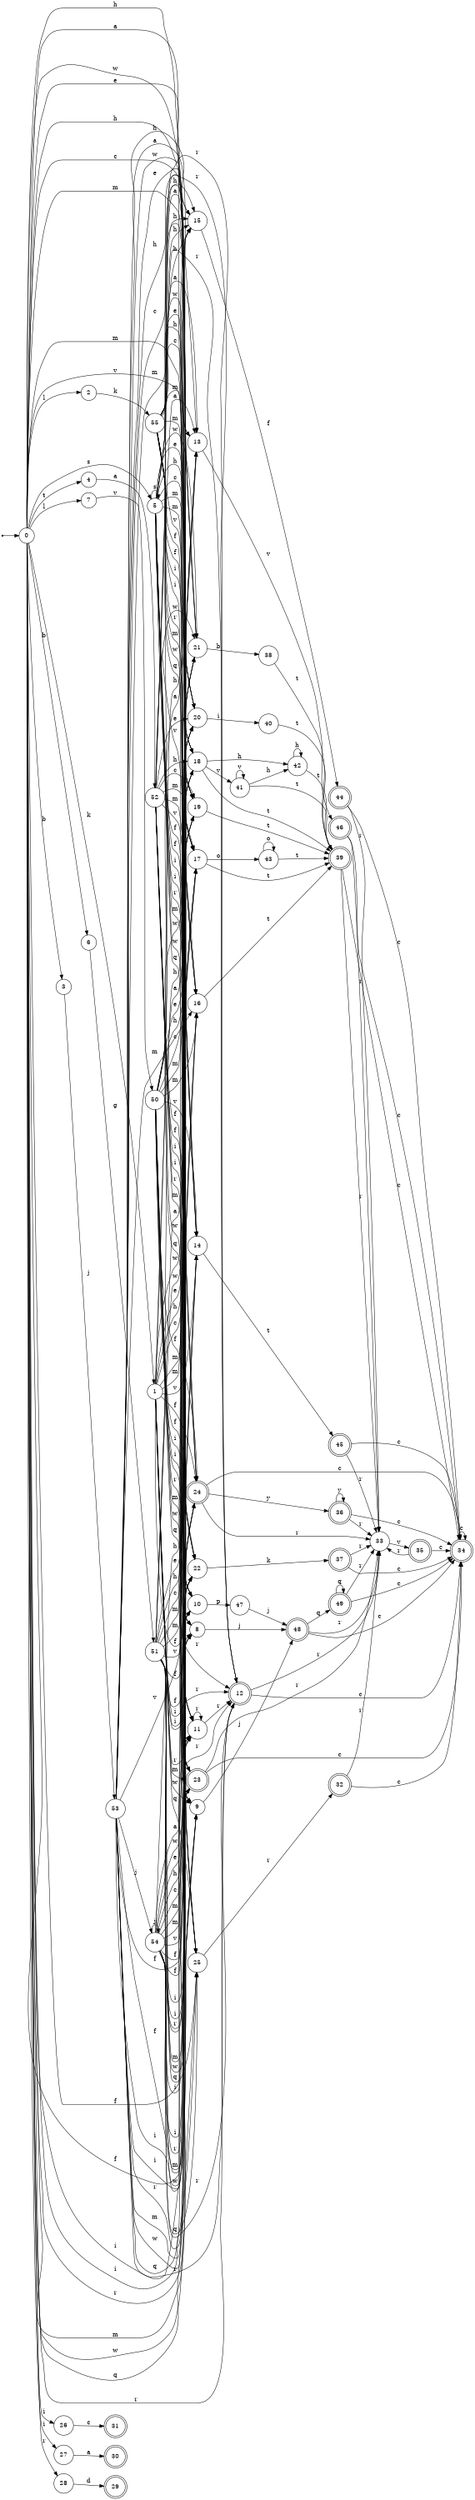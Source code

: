 digraph finite_state_machine {
rankdir=LR;
size="20,20";
node [shape = point]; "dummy0"
node [shape = circle]; "0";
"dummy0" -> "0";
node [shape = circle]; "1";
node [shape = circle]; "2";
node [shape = circle]; "3";
node [shape = circle]; "4";
node [shape = circle]; "5";
node [shape = circle]; "6";
node [shape = circle]; "7";
node [shape = circle]; "8";
node [shape = circle]; "9";
node [shape = circle]; "10";
node [shape = circle]; "11";
node [shape = doublecircle]; "12";node [shape = circle]; "13";
node [shape = circle]; "14";
node [shape = circle]; "15";
node [shape = circle]; "16";
node [shape = circle]; "17";
node [shape = circle]; "18";
node [shape = circle]; "19";
node [shape = circle]; "20";
node [shape = circle]; "21";
node [shape = circle]; "22";
node [shape = doublecircle]; "23";node [shape = doublecircle]; "24";node [shape = circle]; "25";
node [shape = circle]; "26";
node [shape = circle]; "27";
node [shape = circle]; "28";
node [shape = doublecircle]; "29";node [shape = doublecircle]; "30";node [shape = doublecircle]; "31";node [shape = doublecircle]; "32";node [shape = circle]; "33";
node [shape = doublecircle]; "34";node [shape = doublecircle]; "35";node [shape = doublecircle]; "36";node [shape = doublecircle]; "37";node [shape = circle]; "38";
node [shape = doublecircle]; "39";node [shape = circle]; "40";
node [shape = circle]; "41";
node [shape = circle]; "42";
node [shape = circle]; "43";
node [shape = doublecircle]; "44";node [shape = doublecircle]; "45";node [shape = doublecircle]; "46";node [shape = circle]; "47";
node [shape = doublecircle]; "48";node [shape = doublecircle]; "49";node [shape = circle]; "50";
node [shape = circle]; "51";
node [shape = circle]; "52";
node [shape = circle]; "53";
node [shape = circle]; "54";
node [shape = circle]; "55";
"0" -> "1" [label = "k"];
 "0" -> "2" [label = "l"];
 "0" -> "7" [label = "l"];
 "0" -> "3" [label = "b"];
 "0" -> "6" [label = "b"];
 "0" -> "4" [label = "t"];
 "0" -> "5" [label = "s"];
 "0" -> "8" [label = "i"];
 "0" -> "27" [label = "i"];
 "0" -> "10" [label = "i"];
 "0" -> "26" [label = "i"];
 "0" -> "9" [label = "w"];
 "0" -> "21" [label = "w"];
 "0" -> "11" [label = "r"];
 "0" -> "12" [label = "r"];
 "0" -> "28" [label = "r"];
 "0" -> "13" [label = "a"];
 "0" -> "14" [label = "v"];
 "0" -> "18" [label = "h"];
 "0" -> "15" [label = "h"];
 "0" -> "16" [label = "m"];
 "0" -> "17" [label = "m"];
 "0" -> "23" [label = "m"];
 "0" -> "19" [label = "c"];
 "0" -> "20" [label = "e"];
 "0" -> "24" [label = "f"];
 "0" -> "22" [label = "f"];
 "0" -> "25" [label = "q"];
 "28" -> "29" [label = "d"];
 "27" -> "30" [label = "a"];
 "26" -> "31" [label = "c"];
 "25" -> "32" [label = "r"];
 "32" -> "33" [label = "r"];
 "32" -> "34" [label = "c"];
 "34" -> "34" [label = "c"];
 "33" -> "35" [label = "v"];
 "35" -> "33" [label = "r"];
 "35" -> "34" [label = "c"];
 "24" -> "36" [label = "y"];
 "24" -> "33" [label = "r"];
 "24" -> "34" [label = "c"];
 "36" -> "36" [label = "y"];
 "36" -> "33" [label = "r"];
 "36" -> "34" [label = "c"];
 "23" -> "33" [label = "r"];
 "23" -> "34" [label = "c"];
 "22" -> "37" [label = "k"];
 "37" -> "33" [label = "r"];
 "37" -> "34" [label = "c"];
 "21" -> "38" [label = "b"];
 "38" -> "39" [label = "t"];
 "39" -> "33" [label = "r"];
 "39" -> "34" [label = "c"];
 "20" -> "40" [label = "i"];
 "40" -> "39" [label = "t"];
 "19" -> "39" [label = "t"];
 "18" -> "41" [label = "v"];
 "18" -> "42" [label = "h"];
 "18" -> "39" [label = "t"];
 "42" -> "42" [label = "h"];
 "42" -> "39" [label = "t"];
 "41" -> "41" [label = "v"];
 "41" -> "42" [label = "h"];
 "41" -> "39" [label = "t"];
 "17" -> "43" [label = "o"];
 "17" -> "39" [label = "t"];
 "43" -> "43" [label = "o"];
 "43" -> "39" [label = "t"];
 "16" -> "39" [label = "t"];
 "15" -> "44" [label = "f"];
 "44" -> "33" [label = "r"];
 "44" -> "34" [label = "c"];
 "14" -> "45" [label = "t"];
 "45" -> "33" [label = "r"];
 "45" -> "34" [label = "c"];
 "13" -> "46" [label = "v"];
 "46" -> "33" [label = "r"];
 "46" -> "34" [label = "c"];
 "12" -> "33" [label = "r"];
 "12" -> "34" [label = "c"];
 "11" -> "11" [label = "r"];
 "11" -> "12" [label = "r"];
 "10" -> "47" [label = "p"];
 "47" -> "48" [label = "j"];
 "48" -> "49" [label = "q"];
 "48" -> "33" [label = "r"];
 "48" -> "34" [label = "c"];
 "49" -> "49" [label = "q"];
 "49" -> "33" [label = "r"];
 "49" -> "34" [label = "c"];
 "9" -> "48" [label = "j"];
 "8" -> "48" [label = "j"];
 "7" -> "50" [label = "v"];
 "50" -> "8" [label = "i"];
 "50" -> "10" [label = "i"];
 "50" -> "9" [label = "w"];
 "50" -> "21" [label = "w"];
 "50" -> "11" [label = "r"];
 "50" -> "12" [label = "r"];
 "50" -> "13" [label = "a"];
 "50" -> "14" [label = "v"];
 "50" -> "18" [label = "h"];
 "50" -> "15" [label = "h"];
 "50" -> "16" [label = "m"];
 "50" -> "17" [label = "m"];
 "50" -> "23" [label = "m"];
 "50" -> "19" [label = "c"];
 "50" -> "20" [label = "e"];
 "50" -> "24" [label = "f"];
 "50" -> "22" [label = "f"];
 "50" -> "25" [label = "q"];
 "6" -> "51" [label = "g"];
 "51" -> "8" [label = "i"];
 "51" -> "10" [label = "i"];
 "51" -> "9" [label = "w"];
 "51" -> "21" [label = "w"];
 "51" -> "11" [label = "r"];
 "51" -> "12" [label = "r"];
 "51" -> "13" [label = "a"];
 "51" -> "14" [label = "v"];
 "51" -> "18" [label = "h"];
 "51" -> "15" [label = "h"];
 "51" -> "16" [label = "m"];
 "51" -> "17" [label = "m"];
 "51" -> "23" [label = "m"];
 "51" -> "19" [label = "c"];
 "51" -> "20" [label = "e"];
 "51" -> "24" [label = "f"];
 "51" -> "22" [label = "f"];
 "51" -> "25" [label = "q"];
 "5" -> "5" [label = "s"];
 "5" -> "8" [label = "i"];
 "5" -> "10" [label = "i"];
 "5" -> "9" [label = "w"];
 "5" -> "21" [label = "w"];
 "5" -> "11" [label = "r"];
 "5" -> "12" [label = "r"];
 "5" -> "13" [label = "a"];
 "5" -> "14" [label = "v"];
 "5" -> "18" [label = "h"];
 "5" -> "15" [label = "h"];
 "5" -> "16" [label = "m"];
 "5" -> "17" [label = "m"];
 "5" -> "23" [label = "m"];
 "5" -> "19" [label = "c"];
 "5" -> "20" [label = "e"];
 "5" -> "24" [label = "f"];
 "5" -> "22" [label = "f"];
 "5" -> "25" [label = "q"];
 "4" -> "52" [label = "a"];
 "52" -> "8" [label = "i"];
 "52" -> "10" [label = "i"];
 "52" -> "9" [label = "w"];
 "52" -> "21" [label = "w"];
 "52" -> "11" [label = "r"];
 "52" -> "12" [label = "r"];
 "52" -> "13" [label = "a"];
 "52" -> "14" [label = "v"];
 "52" -> "18" [label = "h"];
 "52" -> "15" [label = "h"];
 "52" -> "16" [label = "m"];
 "52" -> "17" [label = "m"];
 "52" -> "23" [label = "m"];
 "52" -> "19" [label = "c"];
 "52" -> "20" [label = "e"];
 "52" -> "24" [label = "f"];
 "52" -> "22" [label = "f"];
 "52" -> "25" [label = "q"];
 "3" -> "53" [label = "j"];
 "53" -> "54" [label = "j"];
 "53" -> "8" [label = "i"];
 "53" -> "10" [label = "i"];
 "53" -> "9" [label = "w"];
 "53" -> "21" [label = "w"];
 "53" -> "11" [label = "r"];
 "53" -> "12" [label = "r"];
 "53" -> "13" [label = "a"];
 "53" -> "14" [label = "v"];
 "53" -> "18" [label = "h"];
 "53" -> "15" [label = "h"];
 "53" -> "16" [label = "m"];
 "53" -> "17" [label = "m"];
 "53" -> "23" [label = "m"];
 "53" -> "19" [label = "c"];
 "53" -> "20" [label = "e"];
 "53" -> "24" [label = "f"];
 "53" -> "22" [label = "f"];
 "53" -> "25" [label = "q"];
 "54" -> "54" [label = "j"];
 "54" -> "8" [label = "i"];
 "54" -> "10" [label = "i"];
 "54" -> "9" [label = "w"];
 "54" -> "21" [label = "w"];
 "54" -> "11" [label = "r"];
 "54" -> "12" [label = "r"];
 "54" -> "13" [label = "a"];
 "54" -> "14" [label = "v"];
 "54" -> "18" [label = "h"];
 "54" -> "15" [label = "h"];
 "54" -> "16" [label = "m"];
 "54" -> "17" [label = "m"];
 "54" -> "23" [label = "m"];
 "54" -> "19" [label = "c"];
 "54" -> "20" [label = "e"];
 "54" -> "24" [label = "f"];
 "54" -> "22" [label = "f"];
 "54" -> "25" [label = "q"];
 "2" -> "55" [label = "k"];
 "55" -> "8" [label = "i"];
 "55" -> "10" [label = "i"];
 "55" -> "9" [label = "w"];
 "55" -> "21" [label = "w"];
 "55" -> "11" [label = "r"];
 "55" -> "12" [label = "r"];
 "55" -> "13" [label = "a"];
 "55" -> "14" [label = "v"];
 "55" -> "18" [label = "h"];
 "55" -> "15" [label = "h"];
 "55" -> "16" [label = "m"];
 "55" -> "17" [label = "m"];
 "55" -> "23" [label = "m"];
 "55" -> "19" [label = "c"];
 "55" -> "20" [label = "e"];
 "55" -> "24" [label = "f"];
 "55" -> "22" [label = "f"];
 "55" -> "25" [label = "q"];
 "1" -> "8" [label = "i"];
 "1" -> "10" [label = "i"];
 "1" -> "9" [label = "w"];
 "1" -> "21" [label = "w"];
 "1" -> "11" [label = "r"];
 "1" -> "12" [label = "r"];
 "1" -> "13" [label = "a"];
 "1" -> "14" [label = "v"];
 "1" -> "18" [label = "h"];
 "1" -> "15" [label = "h"];
 "1" -> "16" [label = "m"];
 "1" -> "17" [label = "m"];
 "1" -> "23" [label = "m"];
 "1" -> "19" [label = "c"];
 "1" -> "20" [label = "e"];
 "1" -> "24" [label = "f"];
 "1" -> "22" [label = "f"];
 "1" -> "25" [label = "q"];
 }
